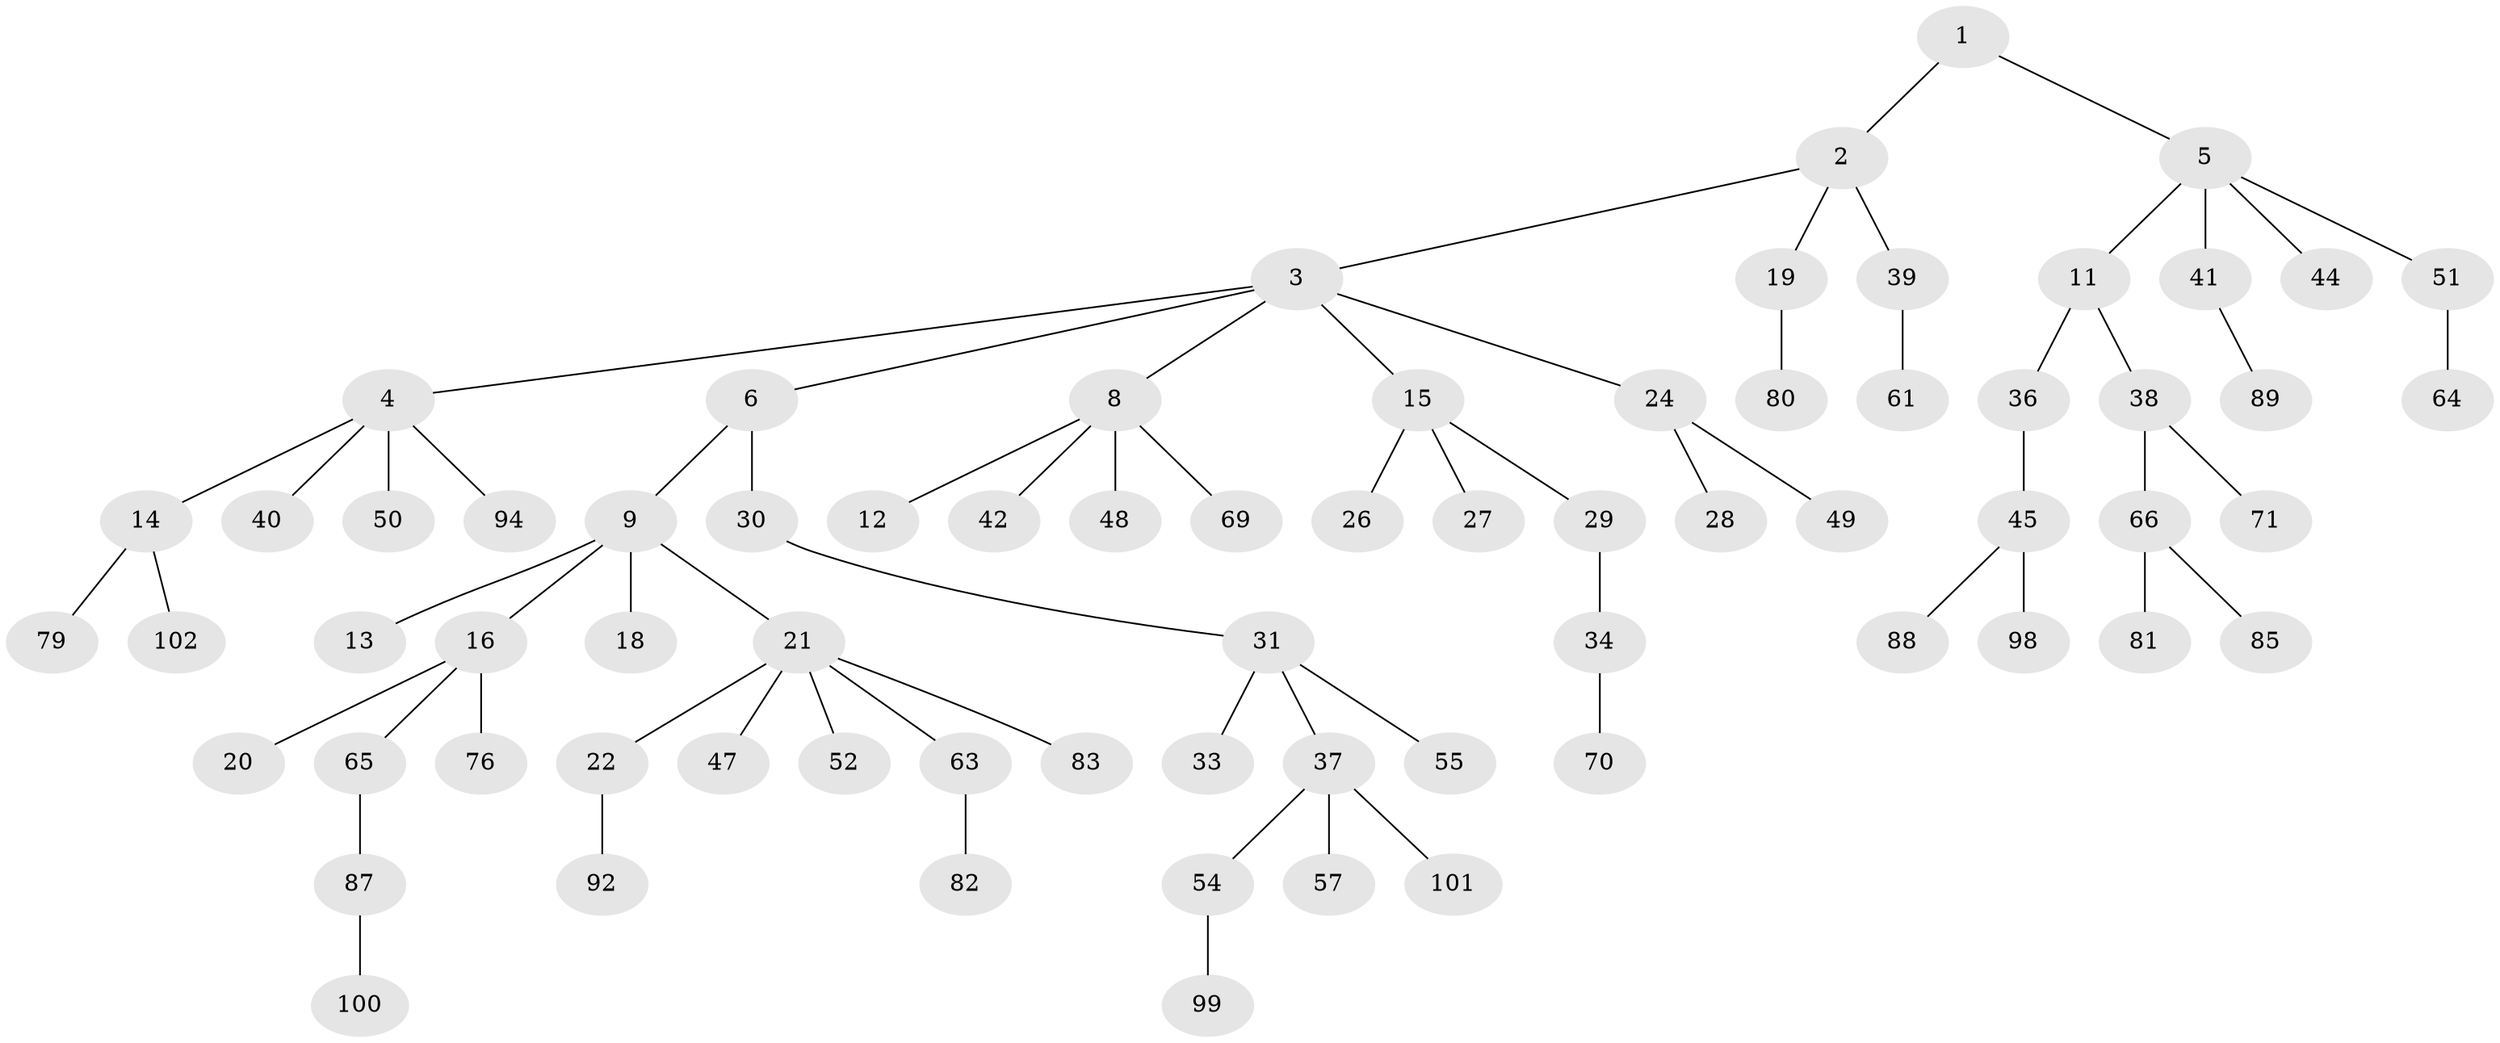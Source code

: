 // original degree distribution, {2: 0.24509803921568626, 5: 0.058823529411764705, 7: 0.00980392156862745, 6: 0.0196078431372549, 3: 0.06862745098039216, 1: 0.5294117647058824, 4: 0.06862745098039216}
// Generated by graph-tools (version 1.1) at 2025/11/02/27/25 16:11:25]
// undirected, 71 vertices, 70 edges
graph export_dot {
graph [start="1"]
  node [color=gray90,style=filled];
  1;
  2 [super="+95"];
  3 [super="+62"];
  4 [super="+46"];
  5 [super="+68"];
  6 [super="+7"];
  8 [super="+10"];
  9 [super="+17"];
  11 [super="+23"];
  12;
  13;
  14 [super="+59"];
  15 [super="+72"];
  16 [super="+74"];
  18 [super="+53"];
  19 [super="+35"];
  20;
  21 [super="+25"];
  22 [super="+90"];
  24 [super="+73"];
  26 [super="+93"];
  27;
  28;
  29;
  30 [super="+32"];
  31 [super="+75"];
  33;
  34 [super="+43"];
  36;
  37 [super="+58"];
  38;
  39 [super="+77"];
  40;
  41 [super="+56"];
  42;
  44;
  45 [super="+60"];
  47;
  48 [super="+91"];
  49;
  50;
  51;
  52;
  54;
  55;
  57 [super="+86"];
  61;
  63 [super="+78"];
  64 [super="+84"];
  65 [super="+67"];
  66 [super="+96"];
  69;
  70;
  71;
  76;
  79 [super="+97"];
  80;
  81;
  82;
  83;
  85;
  87;
  88;
  89;
  92;
  94;
  98;
  99;
  100;
  101;
  102;
  1 -- 2;
  1 -- 5;
  2 -- 3;
  2 -- 19;
  2 -- 39;
  3 -- 4;
  3 -- 6;
  3 -- 8;
  3 -- 15;
  3 -- 24;
  4 -- 14;
  4 -- 40;
  4 -- 50;
  4 -- 94;
  5 -- 11;
  5 -- 41;
  5 -- 44;
  5 -- 51;
  6 -- 9;
  6 -- 30;
  8 -- 48;
  8 -- 69;
  8 -- 42;
  8 -- 12;
  9 -- 13;
  9 -- 16;
  9 -- 21;
  9 -- 18;
  11 -- 38;
  11 -- 36;
  14 -- 79;
  14 -- 102;
  15 -- 26;
  15 -- 27;
  15 -- 29;
  16 -- 20;
  16 -- 65;
  16 -- 76;
  19 -- 80;
  21 -- 22;
  21 -- 52;
  21 -- 47;
  21 -- 83;
  21 -- 63;
  22 -- 92;
  24 -- 28;
  24 -- 49;
  29 -- 34;
  30 -- 31;
  31 -- 33;
  31 -- 37;
  31 -- 55;
  34 -- 70;
  36 -- 45;
  37 -- 54;
  37 -- 57;
  37 -- 101;
  38 -- 66;
  38 -- 71;
  39 -- 61;
  41 -- 89;
  45 -- 88;
  45 -- 98;
  51 -- 64;
  54 -- 99;
  63 -- 82;
  65 -- 87;
  66 -- 81;
  66 -- 85;
  87 -- 100;
}
